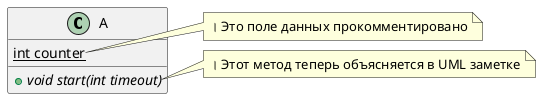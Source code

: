@startuml 
class A {
{static} int counter
+void {abstract} start(int timeout)
}
note right of A::counter
। Это поле данных прокомментировано
end note
note right of A::start
। Этот метод теперь объясняется в UML заметке
end note 
@enduml